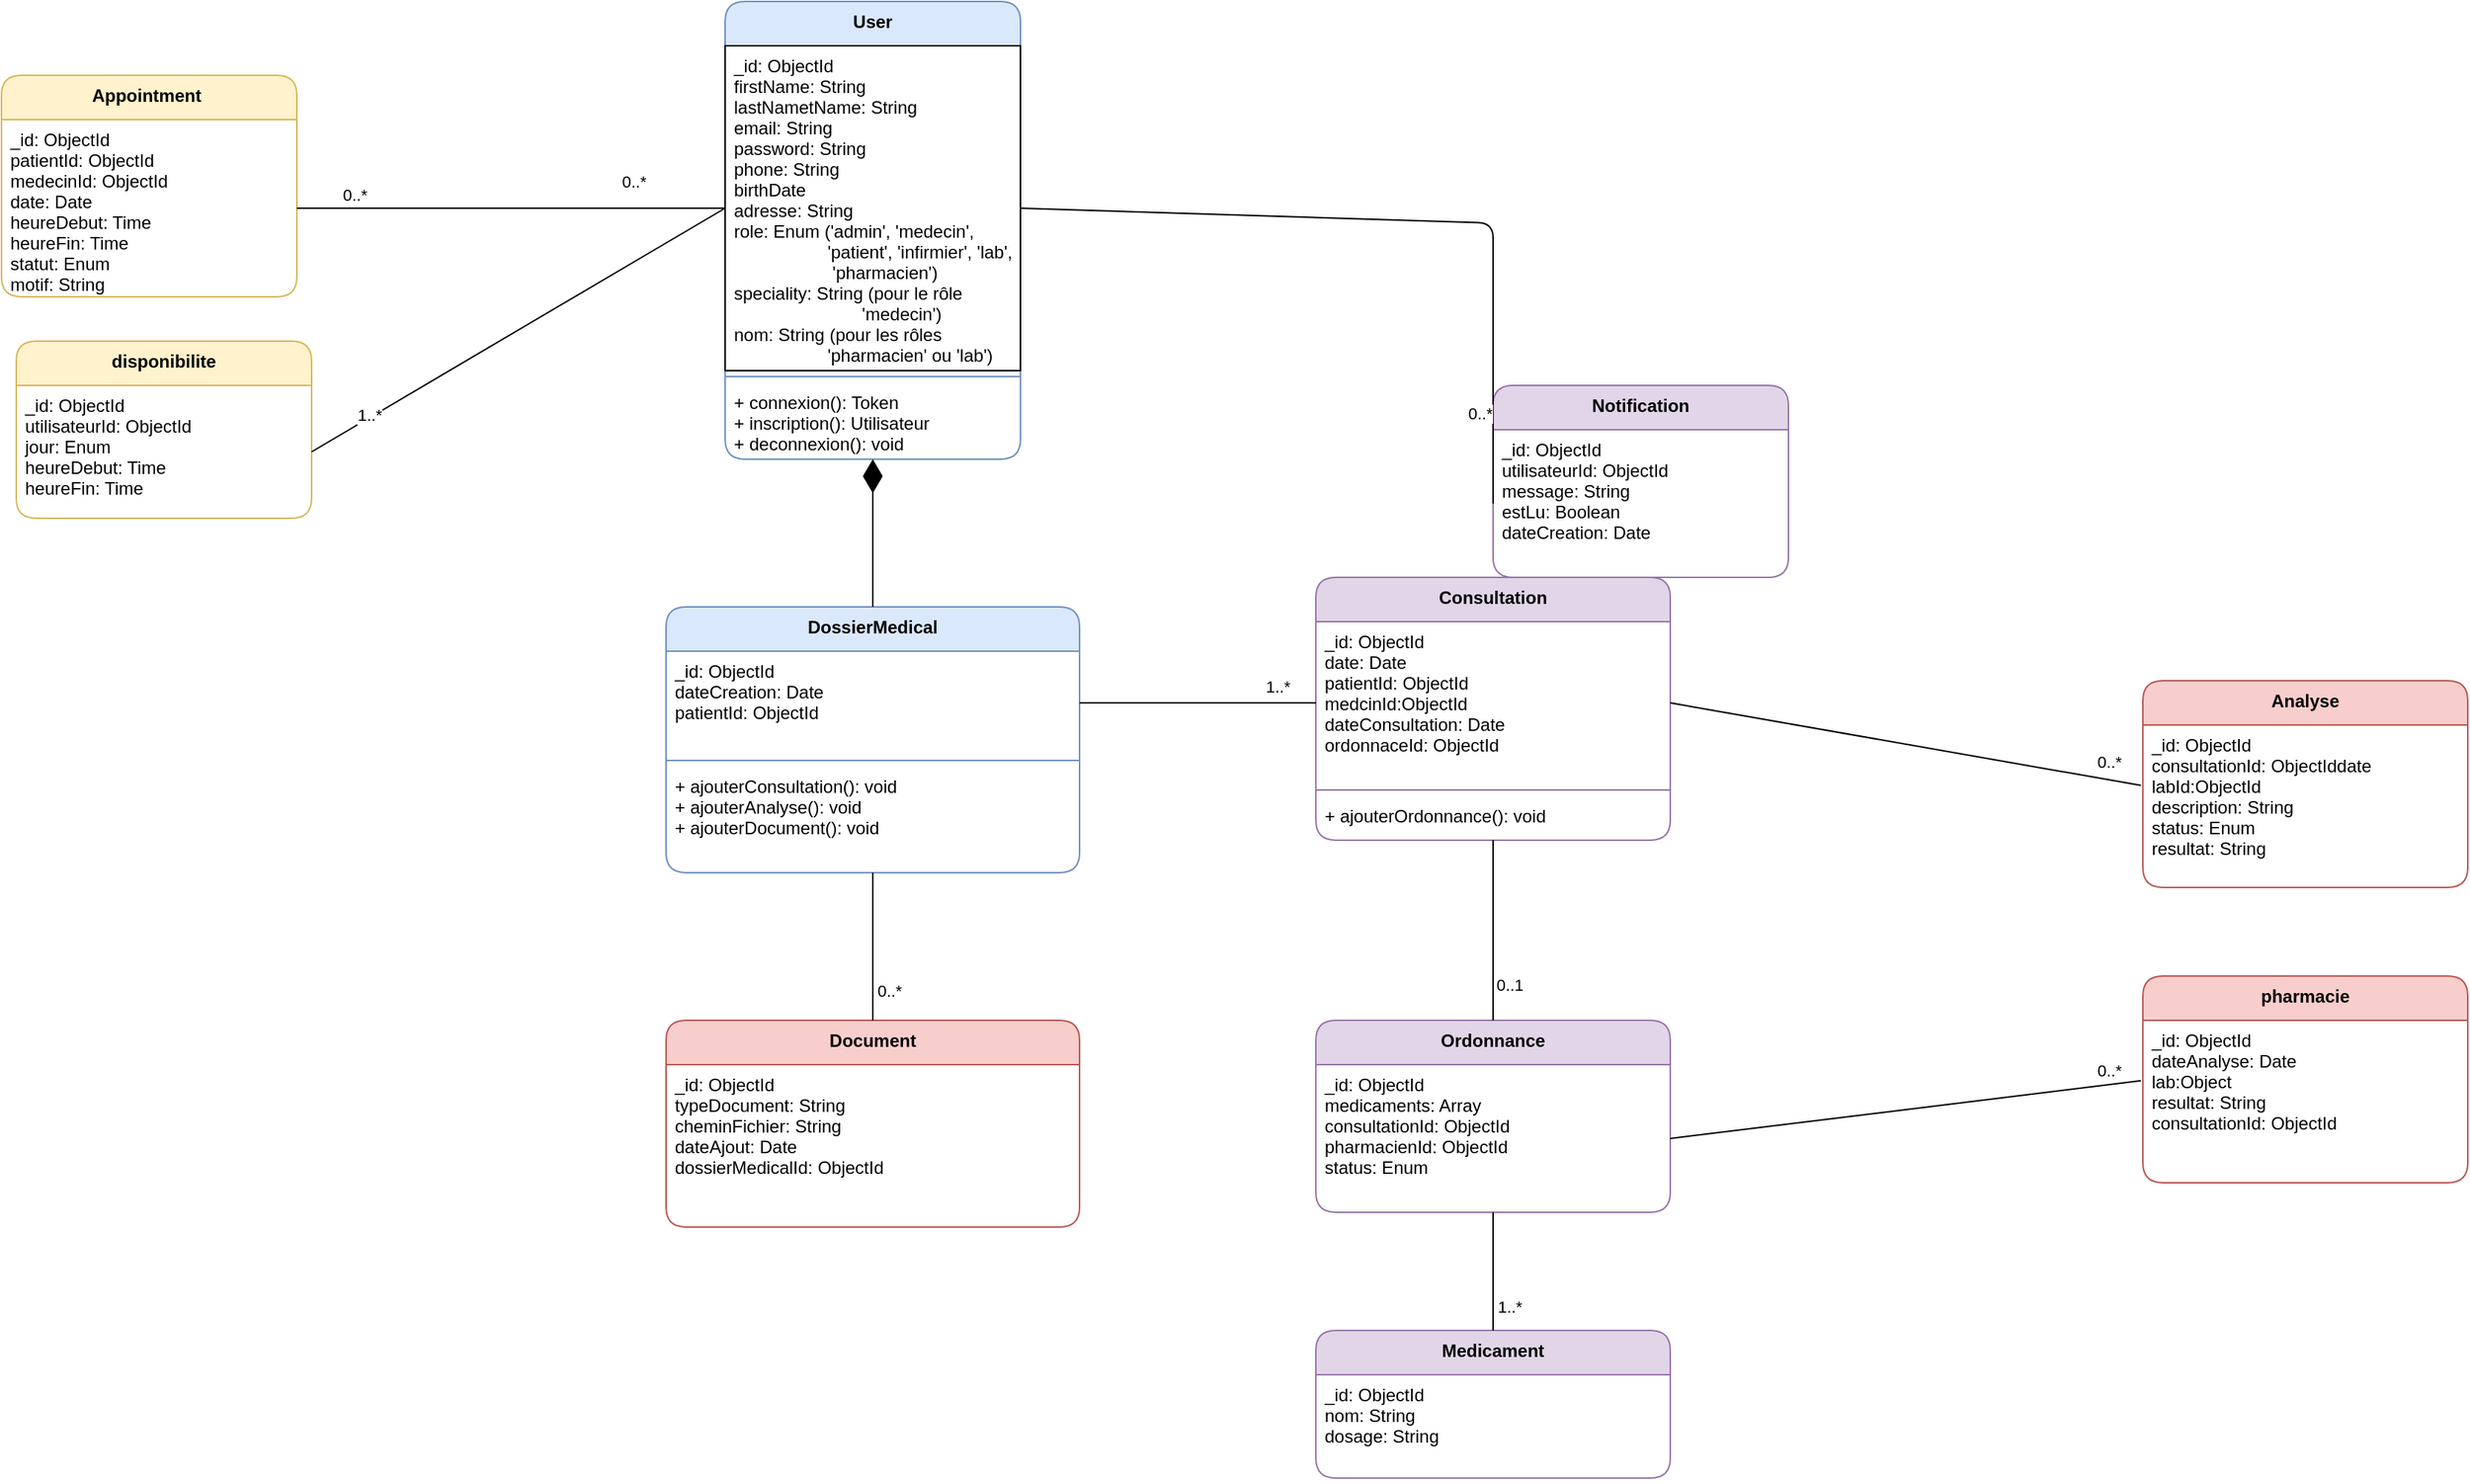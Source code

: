 <mxfile>
    <diagram id="dossier_medical_v2" name="Dossier Medical UML">
        <mxGraphModel dx="1649" dy="614" grid="1" gridSize="10" guides="1" tooltips="1" connect="1" arrows="1" fold="1" page="1" pageScale="1" pageWidth="1600" pageHeight="1200" math="0" shadow="0">
            <root>
                <mxCell id="0"/>
                <mxCell id="1" parent="0"/>
                <mxCell id="user" value="User" style="swimlane;fontStyle=1;align=center;verticalAlign=top;childLayout=stackLayout;horizontal=1;startSize=30;horizontalStack=0;resizeParent=1;resizeParentMax=0;resizeLast=0;collapsible=1;marginBottom=0;fillColor=#dae8fc;strokeColor=#6c8ebf;rounded=1;" parent="1" vertex="1">
                    <mxGeometry x="640" y="40" width="200" height="310" as="geometry"/>
                </mxCell>
                <mxCell id="user-attr" value="_id: ObjectId&#xa;firstName: String&#xa;lastNametName: String&#xa;email: String&#xa;password: String&#xa;phone: String&#xa;birthDate&#xa;adresse: String&#xa;role: Enum (&#39;admin&#39;, &#39;medecin&#39;, &#xa;                   &#39;patient&#39;, &#39;infirmier&#39;, &#39;lab&#39;,&#xa;                    &#39;pharmacien&#39;)&#xa;speciality: String (pour le rôle&#xa;                          &#39;medecin&#39;)&#xa;nom: String (pour les rôles&#xa;                   &#39;pharmacien&#39; ou &#39;lab&#39;)&#xa;" style="text;strokeColor=#000000;fillColor=default;align=left;verticalAlign=top;spacingLeft=4;spacingRight=4;overflow=hidden;rotatable=0;points=[[0,0.5],[1,0.5]];portConstraint=eastwest;" parent="user" vertex="1">
                    <mxGeometry y="30" width="200" height="220" as="geometry"/>
                </mxCell>
                <mxCell id="user-line" value="" style="line;strokeWidth=1;fillColor=none;align=left;verticalAlign=middle;spacingTop=-1;spacingLeft=3;spacingRight=3;rotatable=0;labelPosition=right;points=[];portConstraint=eastwest;strokeColor=inherit;" parent="user" vertex="1">
                    <mxGeometry y="250" width="200" height="8" as="geometry"/>
                </mxCell>
                <mxCell id="user-methods" value="+ connexion(): Token&#xa;+ inscription(): Utilisateur&#xa;+ deconnexion(): void" style="text;strokeColor=none;fillColor=none;align=left;verticalAlign=top;spacingLeft=4;spacingRight=4;overflow=hidden;rotatable=0;points=[[0,0.5],[1,0.5]];portConstraint=eastwest;" parent="user" vertex="1">
                    <mxGeometry y="258" width="200" height="52" as="geometry"/>
                </mxCell>
                <mxCell id="reservation" value="Appointment " style="swimlane;fontStyle=1;align=center;verticalAlign=top;childLayout=stackLayout;horizontal=1;startSize=30;horizontalStack=0;resizeParent=1;resizeParentMax=0;resizeLast=0;collapsible=1;marginBottom=0;fillColor=#fff2cc;strokeColor=#d6b656;rounded=1;" parent="1" vertex="1">
                    <mxGeometry x="150" y="90" width="200" height="150" as="geometry"/>
                </mxCell>
                <mxCell id="appointment-attr" value="_id: ObjectId&#xa;patientId: ObjectId&#xa;medecinId: ObjectId&#xa;date: Date&#xa;heureDebut: Time&#xa;heureFin: Time&#xa;statut: Enum&#xa;motif: String" style="text;strokeColor=none;fillColor=none;align=left;verticalAlign=top;spacingLeft=4;spacingRight=4;overflow=hidden;rotatable=0;points=[[0,0.5],[1,0.5]];portConstraint=eastwest;" parent="reservation" vertex="1">
                    <mxGeometry y="30" width="200" height="120" as="geometry"/>
                </mxCell>
                <mxCell id="dossier" value="DossierMedical" style="swimlane;fontStyle=1;align=center;verticalAlign=top;childLayout=stackLayout;horizontal=1;startSize=30;horizontalStack=0;resizeParent=1;resizeParentMax=0;resizeLast=0;collapsible=1;marginBottom=0;fillColor=#dae8fc;strokeColor=#6c8ebf;rounded=1;" parent="1" vertex="1">
                    <mxGeometry x="600" y="450" width="280" height="180" as="geometry"/>
                </mxCell>
                <mxCell id="dossier-attr" value="_id: ObjectId&#xa;dateCreation: Date&#xa;patientId: ObjectId&#xa;" style="text;strokeColor=none;fillColor=none;align=left;verticalAlign=top;spacingLeft=4;spacingRight=4;overflow=hidden;rotatable=0;points=[[0,0.5],[1,0.5]];portConstraint=eastwest;" parent="dossier" vertex="1">
                    <mxGeometry y="30" width="280" height="70" as="geometry"/>
                </mxCell>
                <mxCell id="dossier-line" value="" style="line;strokeWidth=1;fillColor=none;align=left;verticalAlign=middle;spacingTop=-1;spacingLeft=3;spacingRight=3;rotatable=0;labelPosition=right;points=[];portConstraint=eastwest;strokeColor=inherit;" parent="dossier" vertex="1">
                    <mxGeometry y="100" width="280" height="8" as="geometry"/>
                </mxCell>
                <mxCell id="dossier-methods" value="+ ajouterConsultation(): void&#xa;+ ajouterAnalyse(): void&#xa;+ ajouterDocument(): void" style="text;strokeColor=none;fillColor=none;align=left;verticalAlign=top;spacingLeft=4;spacingRight=4;overflow=hidden;rotatable=0;points=[[0,0.5],[1,0.5]];portConstraint=eastwest;" parent="dossier" vertex="1">
                    <mxGeometry y="108" width="280" height="72" as="geometry"/>
                </mxCell>
                <mxCell id="consultation" value="Consultation" style="swimlane;fontStyle=1;align=center;verticalAlign=top;childLayout=stackLayout;horizontal=1;startSize=30;horizontalStack=0;resizeParent=1;resizeParentMax=0;resizeLast=0;collapsible=1;marginBottom=0;fillColor=#e1d5e7;strokeColor=#9673a6;rounded=1;" parent="1" vertex="1">
                    <mxGeometry x="1040" y="430" width="240" height="178" as="geometry"/>
                </mxCell>
                <mxCell id="consultation-attr" value="_id: ObjectId&#xa;date: Date&#xa;patientId: ObjectId&#xa;medcinId:ObjectId&#xa;dateConsultation: Date&#xa;ordonnaceId: ObjectId" style="text;strokeColor=none;fillColor=none;align=left;verticalAlign=top;spacingLeft=4;spacingRight=4;overflow=hidden;rotatable=0;points=[[0,0.5],[1,0.5]];portConstraint=eastwest;" parent="consultation" vertex="1">
                    <mxGeometry y="30" width="240" height="110" as="geometry"/>
                </mxCell>
                <mxCell id="consultation-line" value="" style="line;strokeWidth=1;fillColor=none;align=left;verticalAlign=middle;spacingTop=-1;spacingLeft=3;spacingRight=3;rotatable=0;labelPosition=right;points=[];portConstraint=eastwest;strokeColor=inherit;" parent="consultation" vertex="1">
                    <mxGeometry y="140" width="240" height="8" as="geometry"/>
                </mxCell>
                <mxCell id="consultation-methods" value="+ ajouterOrdonnance(): void" style="text;strokeColor=none;fillColor=none;align=left;verticalAlign=top;spacingLeft=4;spacingRight=4;overflow=hidden;rotatable=0;points=[[0,0.5],[1,0.5]];portConstraint=eastwest;" parent="consultation" vertex="1">
                    <mxGeometry y="148" width="240" height="30" as="geometry"/>
                </mxCell>
                <mxCell id="ordonnance" value="Ordonnance" style="swimlane;fontStyle=1;align=center;verticalAlign=top;childLayout=stackLayout;horizontal=1;startSize=30;horizontalStack=0;resizeParent=1;resizeParentMax=0;resizeLast=0;collapsible=1;marginBottom=0;fillColor=#e1d5e7;strokeColor=#9673a6;rounded=1;" parent="1" vertex="1">
                    <mxGeometry x="1040" y="730" width="240" height="130" as="geometry"/>
                </mxCell>
                <mxCell id="ordonnance-attr" value="_id: ObjectId&#xa;medicaments: Array&#xa;consultationId: ObjectId&#xa;pharmacienId: ObjectId&#xa;status: Enum&#xa;" style="text;strokeColor=none;fillColor=none;align=left;verticalAlign=top;spacingLeft=4;spacingRight=4;overflow=hidden;rotatable=0;points=[[0,0.5],[1,0.5]];portConstraint=eastwest;" parent="ordonnance" vertex="1">
                    <mxGeometry y="30" width="240" height="100" as="geometry"/>
                </mxCell>
                <mxCell id="medicament" value="Medicament" style="swimlane;fontStyle=1;align=center;verticalAlign=top;childLayout=stackLayout;horizontal=1;startSize=30;horizontalStack=0;resizeParent=1;resizeParentMax=0;resizeLast=0;collapsible=1;marginBottom=0;fillColor=#e1d5e7;strokeColor=#9673a6;rounded=1;" parent="1" vertex="1">
                    <mxGeometry x="1040" y="940" width="240" height="100" as="geometry"/>
                </mxCell>
                <mxCell id="medicament-attr" value="_id: ObjectId&#xa;nom: String&#xa;dosage: String&#xa;" style="text;strokeColor=none;fillColor=none;align=left;verticalAlign=top;spacingLeft=4;spacingRight=4;overflow=hidden;rotatable=0;points=[[0,0.5],[1,0.5]];portConstraint=eastwest;" parent="medicament" vertex="1">
                    <mxGeometry y="30" width="240" height="70" as="geometry"/>
                </mxCell>
                <mxCell id="analyse" value="Analyse" style="swimlane;fontStyle=1;align=center;verticalAlign=top;childLayout=stackLayout;horizontal=1;startSize=30;horizontalStack=0;resizeParent=1;resizeParentMax=0;resizeLast=0;collapsible=1;marginBottom=0;fillColor=#f8cecc;strokeColor=#b85450;rounded=1;" parent="1" vertex="1">
                    <mxGeometry x="1600" y="500" width="220" height="140" as="geometry"/>
                </mxCell>
                <mxCell id="analyse-attr" value="_id: ObjectId&#xa;consultationId: ObjectIddate&#xa;labId:ObjectId&#xa;description: String&#xa;status: Enum&#xa;resultat: String&#xa;&#xa;" style="text;strokeColor=none;fillColor=none;align=left;verticalAlign=top;spacingLeft=4;spacingRight=4;overflow=hidden;rotatable=0;points=[[0,0.5],[1,0.5]];portConstraint=eastwest;" parent="analyse" vertex="1">
                    <mxGeometry y="30" width="220" height="110" as="geometry"/>
                </mxCell>
                <mxCell id="document" value="Document" style="swimlane;fontStyle=1;align=center;verticalAlign=top;childLayout=stackLayout;horizontal=1;startSize=30;horizontalStack=0;resizeParent=1;resizeParentMax=0;resizeLast=0;collapsible=1;marginBottom=0;fillColor=#f8cecc;strokeColor=#b85450;rounded=1;" parent="1" vertex="1">
                    <mxGeometry x="600" y="730" width="280" height="140" as="geometry"/>
                </mxCell>
                <mxCell id="2" value="_id: ObjectId&#xa;typeDocument: String&#xa;cheminFichier: String&#xa;dateAjout: Date&#xa;dossierMedicalId: ObjectId" style="text;strokeColor=none;fillColor=none;align=left;verticalAlign=top;spacingLeft=4;spacingRight=4;overflow=hidden;rotatable=0;points=[[0,0.5],[1,0.5]];portConstraint=eastwest;" parent="document" vertex="1">
                    <mxGeometry y="30" width="280" height="110" as="geometry"/>
                </mxCell>
                <mxCell id="rel1" value="" style="endArrow=diamondThin;endFill=1;endSize=20;html=1;exitX=0.5;exitY=0;exitDx=0;exitDy=0;entryX=0.5;entryY=1;entryDx=0;entryDy=0;" parent="1" source="dossier" target="user-methods" edge="1">
                    <mxGeometry width="160" relative="1" as="geometry">
                        <mxPoint x="600" y="400" as="sourcePoint"/>
                        <mxPoint x="760" y="400" as="targetPoint"/>
                    </mxGeometry>
                </mxCell>
                <mxCell id="rel2" value="" style="endArrow=none;endFill=0;html=1;exitX=1;exitY=0.5;exitDx=0;exitDy=0;entryX=0;entryY=0.5;entryDx=0;entryDy=0;" parent="1" source="dossier-attr" target="consultation-attr" edge="1">
                    <mxGeometry width="160" relative="1" as="geometry">
                        <mxPoint x="900" y="550" as="sourcePoint"/>
                        <mxPoint x="1060" y="550" as="targetPoint"/>
                    </mxGeometry>
                </mxCell>
                <mxCell id="rel2-label" value="1..*" style="edgeLabel;html=1;align=center;verticalAlign=middle;resizable=0;points=[];" parent="rel2" vertex="1" connectable="0">
                    <mxGeometry x="0.8" y="1" relative="1" as="geometry">
                        <mxPoint x="-10" y="-10" as="offset"/>
                    </mxGeometry>
                </mxCell>
                <mxCell id="rel3" value="" style="endArrow=none;endFill=0;html=1;exitX=1;exitY=0.5;exitDx=0;exitDy=0;entryX=-0.006;entryY=0.372;entryDx=0;entryDy=0;entryPerimeter=0;" parent="1" source="consultation-attr" target="analyse-attr" edge="1">
                    <mxGeometry width="160" relative="1" as="geometry">
                        <mxPoint x="500" y="550" as="sourcePoint"/>
                        <mxPoint x="1590" y="570" as="targetPoint"/>
                    </mxGeometry>
                </mxCell>
                <mxCell id="rel3-label" value="0..*" style="edgeLabel;html=1;align=center;verticalAlign=middle;resizable=0;points=[];" parent="rel3" vertex="1" connectable="0">
                    <mxGeometry x="0.8" y="1" relative="1" as="geometry">
                        <mxPoint x="10" y="-10" as="offset"/>
                    </mxGeometry>
                </mxCell>
                <mxCell id="rel6" value="" style="endArrow=none;endFill=0;html=1;exitX=0.5;exitY=1;exitDx=0;exitDy=0;entryX=0.5;entryY=0;entryDx=0;entryDy=0;" parent="1" source="dossier" target="document" edge="1">
                    <mxGeometry width="160" relative="1" as="geometry">
                        <mxPoint x="740" y="700" as="sourcePoint"/>
                        <mxPoint x="900" y="700" as="targetPoint"/>
                    </mxGeometry>
                </mxCell>
                <mxCell id="rel6-label" value="0..*" style="edgeLabel;html=1;align=center;verticalAlign=middle;resizable=0;points=[];" parent="rel6" vertex="1" connectable="0">
                    <mxGeometry x="0.6" y="1" relative="1" as="geometry">
                        <mxPoint x="10" as="offset"/>
                    </mxGeometry>
                </mxCell>
                <mxCell id="rel7" value="" style="endArrow=none;endFill=0;html=1;exitX=0.5;exitY=1;exitDx=0;exitDy=0;entryX=0.5;entryY=0;entryDx=0;entryDy=0;" parent="1" source="consultation" target="ordonnance" edge="1">
                    <mxGeometry width="160" relative="1" as="geometry">
                        <mxPoint x="1160" y="680" as="sourcePoint"/>
                        <mxPoint x="1320" y="680" as="targetPoint"/>
                    </mxGeometry>
                </mxCell>
                <mxCell id="rel7-label" value="0..1" style="edgeLabel;html=1;align=center;verticalAlign=middle;resizable=0;points=[];" parent="rel7" vertex="1" connectable="0">
                    <mxGeometry x="0.6" y="1" relative="1" as="geometry">
                        <mxPoint x="10" as="offset"/>
                    </mxGeometry>
                </mxCell>
                <mxCell id="rel8" value="" style="endArrow=none;endFill=0;html=1;exitX=0.5;exitY=1;exitDx=0;exitDy=0;entryX=0.5;entryY=0;entryDx=0;entryDy=0;" parent="1" source="ordonnance" target="medicament" edge="1">
                    <mxGeometry width="160" relative="1" as="geometry">
                        <mxPoint x="1160" y="890" as="sourcePoint"/>
                        <mxPoint x="1320" y="890" as="targetPoint"/>
                    </mxGeometry>
                </mxCell>
                <mxCell id="rel8-label" value="1..*" style="edgeLabel;html=1;align=center;verticalAlign=middle;resizable=0;points=[];" parent="rel8" vertex="1" connectable="0">
                    <mxGeometry x="0.6" y="1" relative="1" as="geometry">
                        <mxPoint x="10" as="offset"/>
                    </mxGeometry>
                </mxCell>
                <mxCell id="3" value="&#xa;&lt;span style=&quot;color: rgb(0, 0, 0); font-family: Helvetica; font-size: 11px; font-style: normal; font-variant-ligatures: normal; font-variant-caps: normal; font-weight: 400; letter-spacing: normal; orphans: 2; text-align: center; text-indent: 0px; text-transform: none; widows: 2; word-spacing: 0px; -webkit-text-stroke-width: 0px; white-space: nowrap; background-color: rgb(255, 255, 255); text-decoration-thickness: initial; text-decoration-style: initial; text-decoration-color: initial; display: inline !important; float: none;&quot;&gt;0..*&lt;/span&gt;&#xa;&#xa;" style="edgeLabel;html=1;align=center;verticalAlign=middle;resizable=0;points=[];" parent="1" vertex="1" connectable="0">
                    <mxGeometry x="559.996" y="154.997" as="geometry">
                        <mxPoint x="18" y="14" as="offset"/>
                    </mxGeometry>
                </mxCell>
                <mxCell id="availability" value="disponibilite" style="swimlane;fontStyle=1;align=center;verticalAlign=top;childLayout=stackLayout;horizontal=1;startSize=30;horizontalStack=0;resizeParent=1;resizeParentMax=0;resizeLast=0;collapsible=1;marginBottom=0;fillColor=#fff2cc;strokeColor=#d6b656;rounded=1;" parent="1" vertex="1">
                    <mxGeometry x="160" y="270" width="200" height="120" as="geometry"/>
                </mxCell>
                <mxCell id="notification" value="Notification" style="swimlane;fontStyle=1;align=center;verticalAlign=top;childLayout=stackLayout;horizontal=1;startSize=30;horizontalStack=0;resizeParent=1;resizeParentMax=0;resizeLast=0;collapsible=1;marginBottom=0;fillColor=#e1d5e7;strokeColor=#9673a6;rounded=1;" parent="1" vertex="1">
                    <mxGeometry x="1160" y="300" width="200" height="130" as="geometry"/>
                </mxCell>
                <mxCell id="notification-attr" value="_id: ObjectId&#xa;utilisateurId: ObjectId&#xa;message: String&#xa;estLu: Boolean&#xa;dateCreation: Date" style="text;strokeColor=none;fillColor=none;align=left;verticalAlign=top;spacingLeft=4;spacingRight=4;overflow=hidden;rotatable=0;points=[[0,0.5],[1,0.5]];portConstraint=eastwest;" parent="notification" vertex="1">
                    <mxGeometry y="30" width="200" height="100" as="geometry"/>
                </mxCell>
                <mxCell id="rel-availability" value="" style="endArrow=none;endFill=0;html=1;exitX=0;exitY=0.5;exitDx=0;exitDy=0;entryX=1;entryY=0.5;entryDx=0;entryDy=0;" parent="1" source="user-attr" target="availability-attr" edge="1">
                    <mxGeometry width="160" relative="1" as="geometry">
                        <mxPoint x="540" y="340" as="sourcePoint"/>
                        <mxPoint x="700" y="340" as="targetPoint"/>
                    </mxGeometry>
                </mxCell>
                <mxCell id="rel-availability-label" value="1..*" style="edgeLabel;html=1;align=center;verticalAlign=middle;resizable=0;points=[];" parent="rel-availability" connectable="0" vertex="1">
                    <mxGeometry x="0.8" y="1" relative="1" as="geometry">
                        <mxPoint x="10" y="-10" as="offset"/>
                    </mxGeometry>
                </mxCell>
                <mxCell id="rel-appointment" value="" style="endArrow=none;endFill=0;html=1;exitX=0;exitY=0.5;exitDx=0;exitDy=0;entryX=1;entryY=0.5;entryDx=0;entryDy=0;" parent="1" source="user-attr" target="appointment-attr" edge="1">
                    <mxGeometry width="160" relative="1" as="geometry">
                        <mxPoint x="340" y="350" as="sourcePoint"/>
                        <mxPoint x="500" y="350" as="targetPoint"/>
                    </mxGeometry>
                </mxCell>
                <mxCell id="rel-appointment-label" value="0..*" style="edgeLabel;html=1;align=center;verticalAlign=middle;resizable=0;points=[];" parent="rel-appointment" connectable="0" vertex="1">
                    <mxGeometry x="0.8" y="1" relative="1" as="geometry">
                        <mxPoint x="10" y="-10" as="offset"/>
                    </mxGeometry>
                </mxCell>
                <mxCell id="rel-notification" value="" style="endArrow=none;endFill=0;html=1;exitX=1;exitY=0.5;exitDx=0;exitDy=0;entryX=0;entryY=0.5;entryDx=0;entryDy=0;" parent="1" source="user-attr" target="notification-attr" edge="1">
                    <mxGeometry width="160" relative="1" as="geometry">
                        <mxPoint x="1140" y="345" as="sourcePoint"/>
                        <mxPoint x="1300" y="345" as="targetPoint"/>
                        <Array as="points">
                            <mxPoint x="1160" y="190"/>
                        </Array>
                    </mxGeometry>
                </mxCell>
                <mxCell id="rel-notification-label" value="0..*" style="edgeLabel;html=1;align=center;verticalAlign=middle;resizable=0;points=[];" parent="rel-notification" connectable="0" vertex="1">
                    <mxGeometry x="0.8" y="1" relative="1" as="geometry">
                        <mxPoint x="-10" y="-10" as="offset"/>
                    </mxGeometry>
                </mxCell>
                <mxCell id="availability-attr" value="_id: ObjectId&#xa;utilisateurId: ObjectId&#xa;jour: Enum&#xa;heureDebut: Time&#xa;heureFin: Time" style="text;strokeColor=none;fillColor=none;align=left;verticalAlign=top;spacingLeft=4;spacingRight=4;overflow=hidden;rotatable=0;points=[[0,0.5],[1,0.5]];portConstraint=eastwest;" parent="1" vertex="1">
                    <mxGeometry x="160" y="300" width="200" height="90" as="geometry"/>
                </mxCell>
                <mxCell id="5" value="pharmacie" style="swimlane;fontStyle=1;align=center;verticalAlign=top;childLayout=stackLayout;horizontal=1;startSize=30;horizontalStack=0;resizeParent=1;resizeParentMax=0;resizeLast=0;collapsible=1;marginBottom=0;fillColor=#f8cecc;strokeColor=#b85450;rounded=1;" vertex="1" parent="1">
                    <mxGeometry x="1600" y="700" width="220" height="140" as="geometry"/>
                </mxCell>
                <mxCell id="6" value="_id: ObjectId&#xa;dateAnalyse: Date&#xa;lab:Object&#xa;resultat: String&#xa;consultationId: ObjectId" style="text;strokeColor=none;fillColor=none;align=left;verticalAlign=top;spacingLeft=4;spacingRight=4;overflow=hidden;rotatable=0;points=[[0,0.5],[1,0.5]];portConstraint=eastwest;" vertex="1" parent="5">
                    <mxGeometry y="30" width="220" height="110" as="geometry"/>
                </mxCell>
                <mxCell id="7" value="" style="endArrow=none;endFill=0;html=1;exitX=1;exitY=0.5;exitDx=0;exitDy=0;entryX=-0.006;entryY=0.372;entryDx=0;entryDy=0;entryPerimeter=0;" edge="1" parent="1" target="6" source="ordonnance-attr">
                    <mxGeometry width="160" relative="1" as="geometry">
                        <mxPoint x="1280" y="720" as="sourcePoint"/>
                        <mxPoint x="1590" y="770" as="targetPoint"/>
                    </mxGeometry>
                </mxCell>
                <mxCell id="8" value="0..*" style="edgeLabel;html=1;align=center;verticalAlign=middle;resizable=0;points=[];" vertex="1" connectable="0" parent="7">
                    <mxGeometry x="0.8" y="1" relative="1" as="geometry">
                        <mxPoint x="10" y="-10" as="offset"/>
                    </mxGeometry>
                </mxCell>
            </root>
        </mxGraphModel>
    </diagram>
</mxfile>